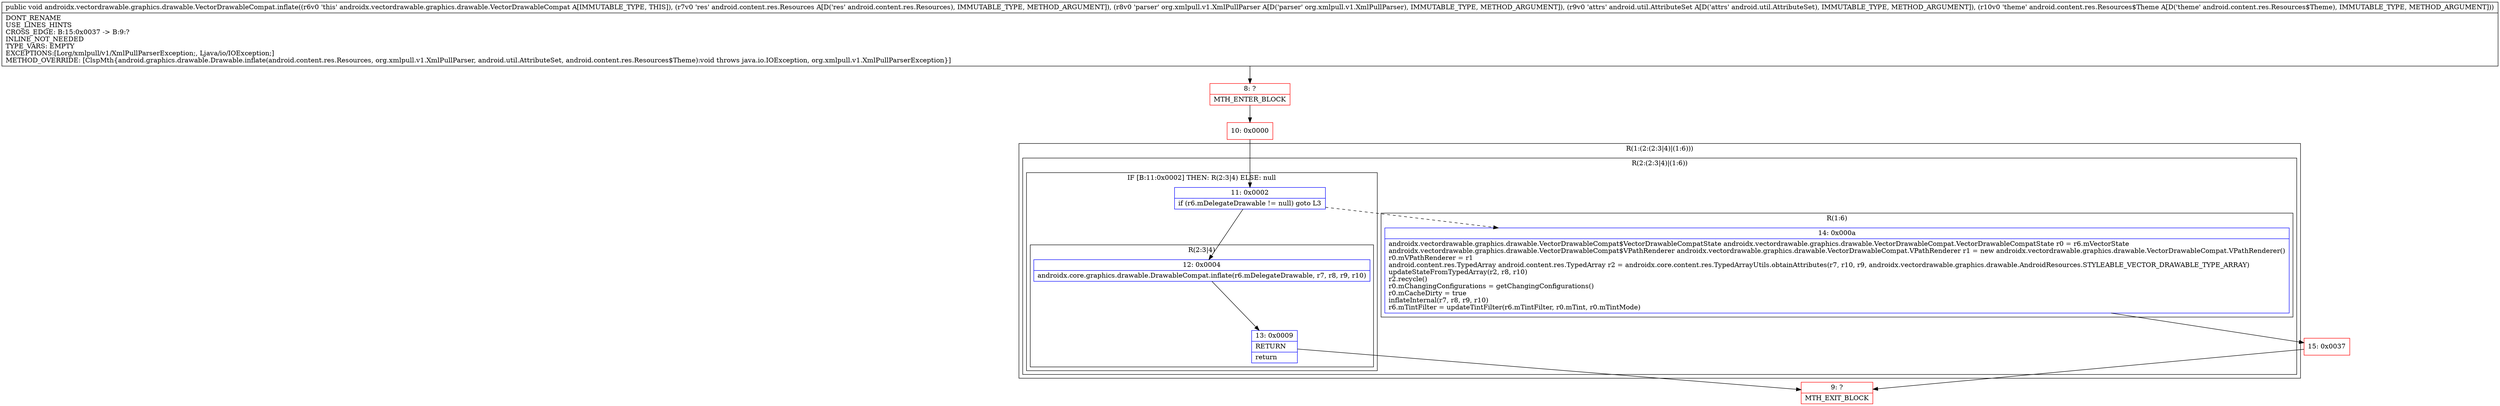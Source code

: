 digraph "CFG forandroidx.vectordrawable.graphics.drawable.VectorDrawableCompat.inflate(Landroid\/content\/res\/Resources;Lorg\/xmlpull\/v1\/XmlPullParser;Landroid\/util\/AttributeSet;Landroid\/content\/res\/Resources$Theme;)V" {
subgraph cluster_Region_1435178101 {
label = "R(1:(2:(2:3|4)|(1:6)))";
node [shape=record,color=blue];
subgraph cluster_Region_2000224996 {
label = "R(2:(2:3|4)|(1:6))";
node [shape=record,color=blue];
subgraph cluster_IfRegion_1884837648 {
label = "IF [B:11:0x0002] THEN: R(2:3|4) ELSE: null";
node [shape=record,color=blue];
Node_11 [shape=record,label="{11\:\ 0x0002|if (r6.mDelegateDrawable != null) goto L3\l}"];
subgraph cluster_Region_1970913815 {
label = "R(2:3|4)";
node [shape=record,color=blue];
Node_12 [shape=record,label="{12\:\ 0x0004|androidx.core.graphics.drawable.DrawableCompat.inflate(r6.mDelegateDrawable, r7, r8, r9, r10)\l}"];
Node_13 [shape=record,label="{13\:\ 0x0009|RETURN\l|return\l}"];
}
}
subgraph cluster_Region_916693466 {
label = "R(1:6)";
node [shape=record,color=blue];
Node_14 [shape=record,label="{14\:\ 0x000a|androidx.vectordrawable.graphics.drawable.VectorDrawableCompat$VectorDrawableCompatState androidx.vectordrawable.graphics.drawable.VectorDrawableCompat.VectorDrawableCompatState r0 = r6.mVectorState\landroidx.vectordrawable.graphics.drawable.VectorDrawableCompat$VPathRenderer androidx.vectordrawable.graphics.drawable.VectorDrawableCompat.VPathRenderer r1 = new androidx.vectordrawable.graphics.drawable.VectorDrawableCompat.VPathRenderer()\lr0.mVPathRenderer = r1\landroid.content.res.TypedArray android.content.res.TypedArray r2 = androidx.core.content.res.TypedArrayUtils.obtainAttributes(r7, r10, r9, androidx.vectordrawable.graphics.drawable.AndroidResources.STYLEABLE_VECTOR_DRAWABLE_TYPE_ARRAY)\lupdateStateFromTypedArray(r2, r8, r10)\lr2.recycle()\lr0.mChangingConfigurations = getChangingConfigurations()\lr0.mCacheDirty = true\linflateInternal(r7, r8, r9, r10)\lr6.mTintFilter = updateTintFilter(r6.mTintFilter, r0.mTint, r0.mTintMode)\l}"];
}
}
}
Node_8 [shape=record,color=red,label="{8\:\ ?|MTH_ENTER_BLOCK\l}"];
Node_10 [shape=record,color=red,label="{10\:\ 0x0000}"];
Node_9 [shape=record,color=red,label="{9\:\ ?|MTH_EXIT_BLOCK\l}"];
Node_15 [shape=record,color=red,label="{15\:\ 0x0037}"];
MethodNode[shape=record,label="{public void androidx.vectordrawable.graphics.drawable.VectorDrawableCompat.inflate((r6v0 'this' androidx.vectordrawable.graphics.drawable.VectorDrawableCompat A[IMMUTABLE_TYPE, THIS]), (r7v0 'res' android.content.res.Resources A[D('res' android.content.res.Resources), IMMUTABLE_TYPE, METHOD_ARGUMENT]), (r8v0 'parser' org.xmlpull.v1.XmlPullParser A[D('parser' org.xmlpull.v1.XmlPullParser), IMMUTABLE_TYPE, METHOD_ARGUMENT]), (r9v0 'attrs' android.util.AttributeSet A[D('attrs' android.util.AttributeSet), IMMUTABLE_TYPE, METHOD_ARGUMENT]), (r10v0 'theme' android.content.res.Resources$Theme A[D('theme' android.content.res.Resources$Theme), IMMUTABLE_TYPE, METHOD_ARGUMENT]))  | DONT_RENAME\lUSE_LINES_HINTS\lCROSS_EDGE: B:15:0x0037 \-\> B:9:?\lINLINE_NOT_NEEDED\lTYPE_VARS: EMPTY\lEXCEPTIONS:[Lorg\/xmlpull\/v1\/XmlPullParserException;, Ljava\/io\/IOException;]\lMETHOD_OVERRIDE: [ClspMth\{android.graphics.drawable.Drawable.inflate(android.content.res.Resources, org.xmlpull.v1.XmlPullParser, android.util.AttributeSet, android.content.res.Resources$Theme):void throws java.io.IOException, org.xmlpull.v1.XmlPullParserException\}]\l}"];
MethodNode -> Node_8;Node_11 -> Node_12;
Node_11 -> Node_14[style=dashed];
Node_12 -> Node_13;
Node_13 -> Node_9;
Node_14 -> Node_15;
Node_8 -> Node_10;
Node_10 -> Node_11;
Node_15 -> Node_9;
}

